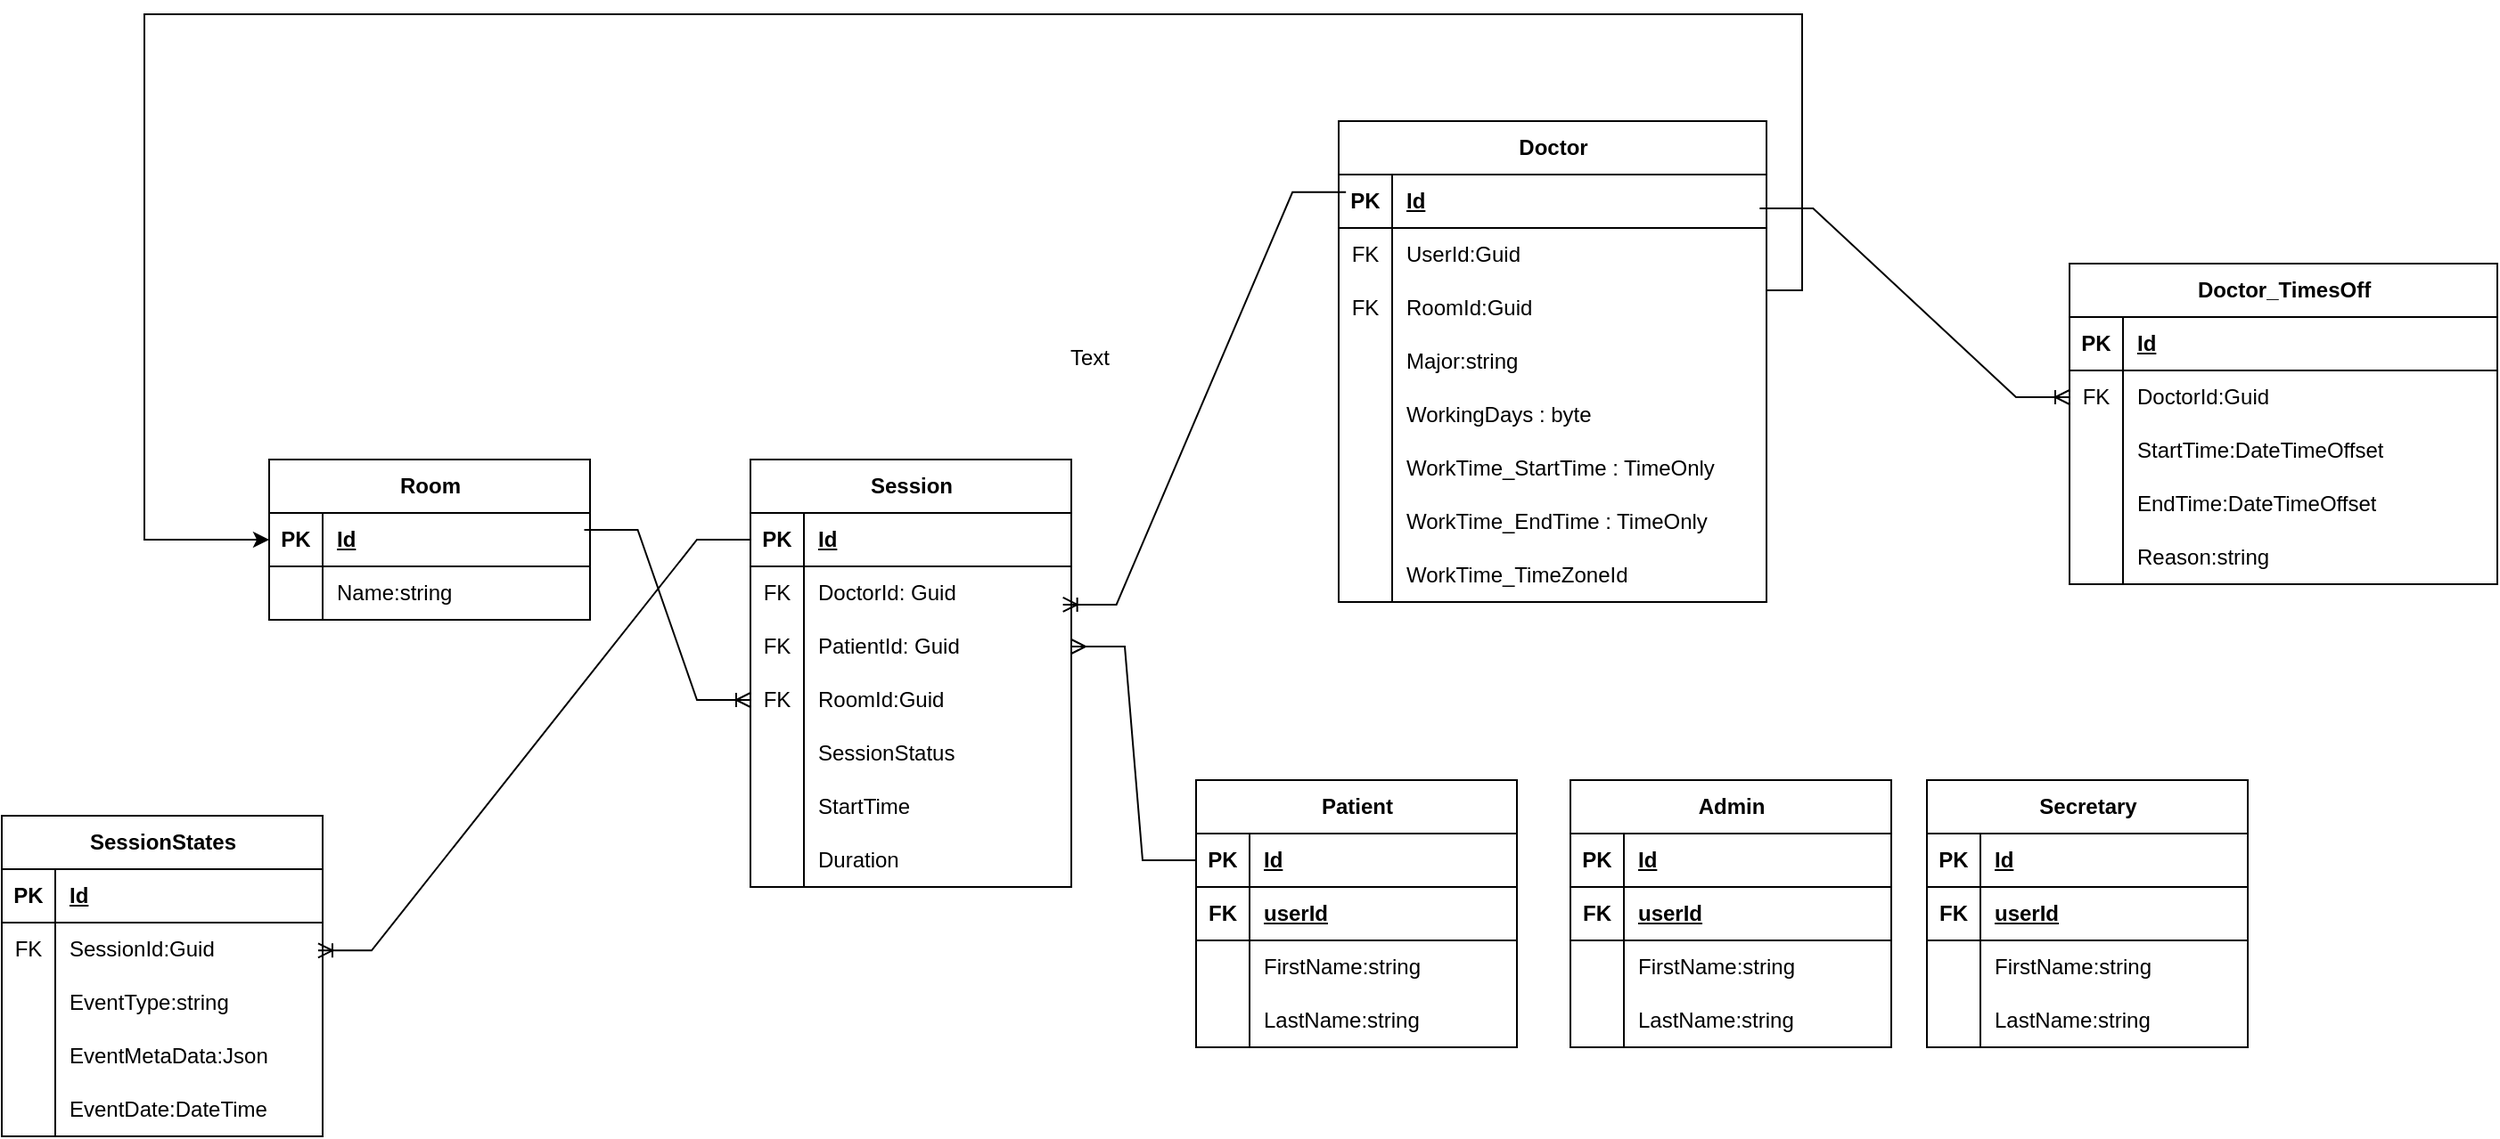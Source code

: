 <mxfile version="28.1.2" pages="2">
  <diagram name="Page-1" id="rcyCrpjcyk5ADd6fXSJw">
    <mxGraphModel dx="1960" dy="1661" grid="1" gridSize="10" guides="1" tooltips="1" connect="1" arrows="1" fold="1" page="1" pageScale="1" pageWidth="850" pageHeight="1100" math="0" shadow="0">
      <root>
        <mxCell id="0" />
        <mxCell id="1" parent="0" />
        <mxCell id="MzAJy9pqRmVcV1UiM8F_-1" value="Session" style="shape=table;startSize=30;container=1;collapsible=1;childLayout=tableLayout;fixedRows=1;rowLines=0;fontStyle=1;align=center;resizeLast=1;html=1;" parent="1" vertex="1">
          <mxGeometry x="260" y="210" width="180" height="240" as="geometry" />
        </mxCell>
        <mxCell id="MzAJy9pqRmVcV1UiM8F_-2" value="" style="shape=tableRow;horizontal=0;startSize=0;swimlaneHead=0;swimlaneBody=0;fillColor=none;collapsible=0;dropTarget=0;points=[[0,0.5],[1,0.5]];portConstraint=eastwest;top=0;left=0;right=0;bottom=1;" parent="MzAJy9pqRmVcV1UiM8F_-1" vertex="1">
          <mxGeometry y="30" width="180" height="30" as="geometry" />
        </mxCell>
        <mxCell id="MzAJy9pqRmVcV1UiM8F_-3" value="PK" style="shape=partialRectangle;connectable=0;fillColor=none;top=0;left=0;bottom=0;right=0;fontStyle=1;overflow=hidden;whiteSpace=wrap;html=1;" parent="MzAJy9pqRmVcV1UiM8F_-2" vertex="1">
          <mxGeometry width="30" height="30" as="geometry">
            <mxRectangle width="30" height="30" as="alternateBounds" />
          </mxGeometry>
        </mxCell>
        <mxCell id="MzAJy9pqRmVcV1UiM8F_-4" value="Id" style="shape=partialRectangle;connectable=0;fillColor=none;top=0;left=0;bottom=0;right=0;align=left;spacingLeft=6;fontStyle=5;overflow=hidden;whiteSpace=wrap;html=1;" parent="MzAJy9pqRmVcV1UiM8F_-2" vertex="1">
          <mxGeometry x="30" width="150" height="30" as="geometry">
            <mxRectangle width="150" height="30" as="alternateBounds" />
          </mxGeometry>
        </mxCell>
        <mxCell id="MzAJy9pqRmVcV1UiM8F_-5" value="" style="shape=tableRow;horizontal=0;startSize=0;swimlaneHead=0;swimlaneBody=0;fillColor=none;collapsible=0;dropTarget=0;points=[[0,0.5],[1,0.5]];portConstraint=eastwest;top=0;left=0;right=0;bottom=0;" parent="MzAJy9pqRmVcV1UiM8F_-1" vertex="1">
          <mxGeometry y="60" width="180" height="30" as="geometry" />
        </mxCell>
        <mxCell id="MzAJy9pqRmVcV1UiM8F_-6" value="FK" style="shape=partialRectangle;connectable=0;fillColor=none;top=0;left=0;bottom=0;right=0;editable=1;overflow=hidden;whiteSpace=wrap;html=1;" parent="MzAJy9pqRmVcV1UiM8F_-5" vertex="1">
          <mxGeometry width="30" height="30" as="geometry">
            <mxRectangle width="30" height="30" as="alternateBounds" />
          </mxGeometry>
        </mxCell>
        <mxCell id="MzAJy9pqRmVcV1UiM8F_-7" value="DoctorId: Guid" style="shape=partialRectangle;connectable=0;fillColor=none;top=0;left=0;bottom=0;right=0;align=left;spacingLeft=6;overflow=hidden;whiteSpace=wrap;html=1;" parent="MzAJy9pqRmVcV1UiM8F_-5" vertex="1">
          <mxGeometry x="30" width="150" height="30" as="geometry">
            <mxRectangle width="150" height="30" as="alternateBounds" />
          </mxGeometry>
        </mxCell>
        <mxCell id="MzAJy9pqRmVcV1UiM8F_-8" value="" style="shape=tableRow;horizontal=0;startSize=0;swimlaneHead=0;swimlaneBody=0;fillColor=none;collapsible=0;dropTarget=0;points=[[0,0.5],[1,0.5]];portConstraint=eastwest;top=0;left=0;right=0;bottom=0;" parent="MzAJy9pqRmVcV1UiM8F_-1" vertex="1">
          <mxGeometry y="90" width="180" height="30" as="geometry" />
        </mxCell>
        <mxCell id="MzAJy9pqRmVcV1UiM8F_-9" value="FK" style="shape=partialRectangle;connectable=0;fillColor=none;top=0;left=0;bottom=0;right=0;editable=1;overflow=hidden;whiteSpace=wrap;html=1;" parent="MzAJy9pqRmVcV1UiM8F_-8" vertex="1">
          <mxGeometry width="30" height="30" as="geometry">
            <mxRectangle width="30" height="30" as="alternateBounds" />
          </mxGeometry>
        </mxCell>
        <mxCell id="MzAJy9pqRmVcV1UiM8F_-10" value="PatientId: Guid" style="shape=partialRectangle;connectable=0;fillColor=none;top=0;left=0;bottom=0;right=0;align=left;spacingLeft=6;overflow=hidden;whiteSpace=wrap;html=1;" parent="MzAJy9pqRmVcV1UiM8F_-8" vertex="1">
          <mxGeometry x="30" width="150" height="30" as="geometry">
            <mxRectangle width="150" height="30" as="alternateBounds" />
          </mxGeometry>
        </mxCell>
        <mxCell id="MzAJy9pqRmVcV1UiM8F_-81" value="" style="shape=tableRow;horizontal=0;startSize=0;swimlaneHead=0;swimlaneBody=0;fillColor=none;collapsible=0;dropTarget=0;points=[[0,0.5],[1,0.5]];portConstraint=eastwest;top=0;left=0;right=0;bottom=0;" parent="MzAJy9pqRmVcV1UiM8F_-1" vertex="1">
          <mxGeometry y="120" width="180" height="30" as="geometry" />
        </mxCell>
        <mxCell id="MzAJy9pqRmVcV1UiM8F_-82" value="FK" style="shape=partialRectangle;connectable=0;fillColor=none;top=0;left=0;bottom=0;right=0;editable=1;overflow=hidden;whiteSpace=wrap;html=1;" parent="MzAJy9pqRmVcV1UiM8F_-81" vertex="1">
          <mxGeometry width="30" height="30" as="geometry">
            <mxRectangle width="30" height="30" as="alternateBounds" />
          </mxGeometry>
        </mxCell>
        <mxCell id="MzAJy9pqRmVcV1UiM8F_-83" value="RoomId:Guid" style="shape=partialRectangle;connectable=0;fillColor=none;top=0;left=0;bottom=0;right=0;align=left;spacingLeft=6;overflow=hidden;whiteSpace=wrap;html=1;" parent="MzAJy9pqRmVcV1UiM8F_-81" vertex="1">
          <mxGeometry x="30" width="150" height="30" as="geometry">
            <mxRectangle width="150" height="30" as="alternateBounds" />
          </mxGeometry>
        </mxCell>
        <mxCell id="MzAJy9pqRmVcV1UiM8F_-11" value="" style="shape=tableRow;horizontal=0;startSize=0;swimlaneHead=0;swimlaneBody=0;fillColor=none;collapsible=0;dropTarget=0;points=[[0,0.5],[1,0.5]];portConstraint=eastwest;top=0;left=0;right=0;bottom=0;" parent="MzAJy9pqRmVcV1UiM8F_-1" vertex="1">
          <mxGeometry y="150" width="180" height="30" as="geometry" />
        </mxCell>
        <mxCell id="MzAJy9pqRmVcV1UiM8F_-12" value="" style="shape=partialRectangle;connectable=0;fillColor=none;top=0;left=0;bottom=0;right=0;editable=1;overflow=hidden;whiteSpace=wrap;html=1;" parent="MzAJy9pqRmVcV1UiM8F_-11" vertex="1">
          <mxGeometry width="30" height="30" as="geometry">
            <mxRectangle width="30" height="30" as="alternateBounds" />
          </mxGeometry>
        </mxCell>
        <mxCell id="MzAJy9pqRmVcV1UiM8F_-13" value="SessionStatus" style="shape=partialRectangle;connectable=0;fillColor=none;top=0;left=0;bottom=0;right=0;align=left;spacingLeft=6;overflow=hidden;whiteSpace=wrap;html=1;" parent="MzAJy9pqRmVcV1UiM8F_-11" vertex="1">
          <mxGeometry x="30" width="150" height="30" as="geometry">
            <mxRectangle width="150" height="30" as="alternateBounds" />
          </mxGeometry>
        </mxCell>
        <mxCell id="MzAJy9pqRmVcV1UiM8F_-15" value="" style="shape=tableRow;horizontal=0;startSize=0;swimlaneHead=0;swimlaneBody=0;fillColor=none;collapsible=0;dropTarget=0;points=[[0,0.5],[1,0.5]];portConstraint=eastwest;top=0;left=0;right=0;bottom=0;" parent="MzAJy9pqRmVcV1UiM8F_-1" vertex="1">
          <mxGeometry y="180" width="180" height="30" as="geometry" />
        </mxCell>
        <mxCell id="MzAJy9pqRmVcV1UiM8F_-16" value="" style="shape=partialRectangle;connectable=0;fillColor=none;top=0;left=0;bottom=0;right=0;editable=1;overflow=hidden;whiteSpace=wrap;html=1;" parent="MzAJy9pqRmVcV1UiM8F_-15" vertex="1">
          <mxGeometry width="30" height="30" as="geometry">
            <mxRectangle width="30" height="30" as="alternateBounds" />
          </mxGeometry>
        </mxCell>
        <mxCell id="MzAJy9pqRmVcV1UiM8F_-17" value="StartTime" style="shape=partialRectangle;connectable=0;fillColor=none;top=0;left=0;bottom=0;right=0;align=left;spacingLeft=6;overflow=hidden;whiteSpace=wrap;html=1;" parent="MzAJy9pqRmVcV1UiM8F_-15" vertex="1">
          <mxGeometry x="30" width="150" height="30" as="geometry">
            <mxRectangle width="150" height="30" as="alternateBounds" />
          </mxGeometry>
        </mxCell>
        <mxCell id="MzAJy9pqRmVcV1UiM8F_-18" value="" style="shape=tableRow;horizontal=0;startSize=0;swimlaneHead=0;swimlaneBody=0;fillColor=none;collapsible=0;dropTarget=0;points=[[0,0.5],[1,0.5]];portConstraint=eastwest;top=0;left=0;right=0;bottom=0;" parent="MzAJy9pqRmVcV1UiM8F_-1" vertex="1">
          <mxGeometry y="210" width="180" height="30" as="geometry" />
        </mxCell>
        <mxCell id="MzAJy9pqRmVcV1UiM8F_-19" value="" style="shape=partialRectangle;connectable=0;fillColor=none;top=0;left=0;bottom=0;right=0;editable=1;overflow=hidden;whiteSpace=wrap;html=1;" parent="MzAJy9pqRmVcV1UiM8F_-18" vertex="1">
          <mxGeometry width="30" height="30" as="geometry">
            <mxRectangle width="30" height="30" as="alternateBounds" />
          </mxGeometry>
        </mxCell>
        <mxCell id="MzAJy9pqRmVcV1UiM8F_-20" value="Duration" style="shape=partialRectangle;connectable=0;fillColor=none;top=0;left=0;bottom=0;right=0;align=left;spacingLeft=6;overflow=hidden;whiteSpace=wrap;html=1;" parent="MzAJy9pqRmVcV1UiM8F_-18" vertex="1">
          <mxGeometry x="30" width="150" height="30" as="geometry">
            <mxRectangle width="150" height="30" as="alternateBounds" />
          </mxGeometry>
        </mxCell>
        <mxCell id="VDoDw8tbi0vIN2J4wY_K-89" value="SessionStates" style="shape=table;startSize=30;container=1;collapsible=1;childLayout=tableLayout;fixedRows=1;rowLines=0;fontStyle=1;align=center;resizeLast=1;html=1;" vertex="1" parent="1">
          <mxGeometry x="-160" y="410" width="180" height="180" as="geometry" />
        </mxCell>
        <mxCell id="VDoDw8tbi0vIN2J4wY_K-90" value="" style="shape=tableRow;horizontal=0;startSize=0;swimlaneHead=0;swimlaneBody=0;fillColor=none;collapsible=0;dropTarget=0;points=[[0,0.5],[1,0.5]];portConstraint=eastwest;top=0;left=0;right=0;bottom=1;" vertex="1" parent="VDoDw8tbi0vIN2J4wY_K-89">
          <mxGeometry y="30" width="180" height="30" as="geometry" />
        </mxCell>
        <mxCell id="VDoDw8tbi0vIN2J4wY_K-91" value="PK" style="shape=partialRectangle;connectable=0;fillColor=none;top=0;left=0;bottom=0;right=0;fontStyle=1;overflow=hidden;whiteSpace=wrap;html=1;" vertex="1" parent="VDoDw8tbi0vIN2J4wY_K-90">
          <mxGeometry width="30" height="30" as="geometry">
            <mxRectangle width="30" height="30" as="alternateBounds" />
          </mxGeometry>
        </mxCell>
        <mxCell id="VDoDw8tbi0vIN2J4wY_K-92" value="Id" style="shape=partialRectangle;connectable=0;fillColor=none;top=0;left=0;bottom=0;right=0;align=left;spacingLeft=6;fontStyle=5;overflow=hidden;whiteSpace=wrap;html=1;" vertex="1" parent="VDoDw8tbi0vIN2J4wY_K-90">
          <mxGeometry x="30" width="150" height="30" as="geometry">
            <mxRectangle width="150" height="30" as="alternateBounds" />
          </mxGeometry>
        </mxCell>
        <mxCell id="VDoDw8tbi0vIN2J4wY_K-93" value="" style="shape=tableRow;horizontal=0;startSize=0;swimlaneHead=0;swimlaneBody=0;fillColor=none;collapsible=0;dropTarget=0;points=[[0,0.5],[1,0.5]];portConstraint=eastwest;top=0;left=0;right=0;bottom=0;" vertex="1" parent="VDoDw8tbi0vIN2J4wY_K-89">
          <mxGeometry y="60" width="180" height="30" as="geometry" />
        </mxCell>
        <mxCell id="VDoDw8tbi0vIN2J4wY_K-94" value="FK" style="shape=partialRectangle;connectable=0;fillColor=none;top=0;left=0;bottom=0;right=0;editable=1;overflow=hidden;whiteSpace=wrap;html=1;" vertex="1" parent="VDoDw8tbi0vIN2J4wY_K-93">
          <mxGeometry width="30" height="30" as="geometry">
            <mxRectangle width="30" height="30" as="alternateBounds" />
          </mxGeometry>
        </mxCell>
        <mxCell id="VDoDw8tbi0vIN2J4wY_K-95" value="SessionId:Guid" style="shape=partialRectangle;connectable=0;fillColor=none;top=0;left=0;bottom=0;right=0;align=left;spacingLeft=6;overflow=hidden;whiteSpace=wrap;html=1;" vertex="1" parent="VDoDw8tbi0vIN2J4wY_K-93">
          <mxGeometry x="30" width="150" height="30" as="geometry">
            <mxRectangle width="150" height="30" as="alternateBounds" />
          </mxGeometry>
        </mxCell>
        <mxCell id="VDoDw8tbi0vIN2J4wY_K-96" value="" style="shape=tableRow;horizontal=0;startSize=0;swimlaneHead=0;swimlaneBody=0;fillColor=none;collapsible=0;dropTarget=0;points=[[0,0.5],[1,0.5]];portConstraint=eastwest;top=0;left=0;right=0;bottom=0;" vertex="1" parent="VDoDw8tbi0vIN2J4wY_K-89">
          <mxGeometry y="90" width="180" height="30" as="geometry" />
        </mxCell>
        <mxCell id="VDoDw8tbi0vIN2J4wY_K-97" value="" style="shape=partialRectangle;connectable=0;fillColor=none;top=0;left=0;bottom=0;right=0;editable=1;overflow=hidden;whiteSpace=wrap;html=1;" vertex="1" parent="VDoDw8tbi0vIN2J4wY_K-96">
          <mxGeometry width="30" height="30" as="geometry">
            <mxRectangle width="30" height="30" as="alternateBounds" />
          </mxGeometry>
        </mxCell>
        <mxCell id="VDoDw8tbi0vIN2J4wY_K-98" value="EventType:string" style="shape=partialRectangle;connectable=0;fillColor=none;top=0;left=0;bottom=0;right=0;align=left;spacingLeft=6;overflow=hidden;whiteSpace=wrap;html=1;" vertex="1" parent="VDoDw8tbi0vIN2J4wY_K-96">
          <mxGeometry x="30" width="150" height="30" as="geometry">
            <mxRectangle width="150" height="30" as="alternateBounds" />
          </mxGeometry>
        </mxCell>
        <mxCell id="VDoDw8tbi0vIN2J4wY_K-99" value="" style="shape=tableRow;horizontal=0;startSize=0;swimlaneHead=0;swimlaneBody=0;fillColor=none;collapsible=0;dropTarget=0;points=[[0,0.5],[1,0.5]];portConstraint=eastwest;top=0;left=0;right=0;bottom=0;" vertex="1" parent="VDoDw8tbi0vIN2J4wY_K-89">
          <mxGeometry y="120" width="180" height="30" as="geometry" />
        </mxCell>
        <mxCell id="VDoDw8tbi0vIN2J4wY_K-100" value="" style="shape=partialRectangle;connectable=0;fillColor=none;top=0;left=0;bottom=0;right=0;editable=1;overflow=hidden;whiteSpace=wrap;html=1;" vertex="1" parent="VDoDw8tbi0vIN2J4wY_K-99">
          <mxGeometry width="30" height="30" as="geometry">
            <mxRectangle width="30" height="30" as="alternateBounds" />
          </mxGeometry>
        </mxCell>
        <mxCell id="VDoDw8tbi0vIN2J4wY_K-101" value="EventMetaData:Json" style="shape=partialRectangle;connectable=0;fillColor=none;top=0;left=0;bottom=0;right=0;align=left;spacingLeft=6;overflow=hidden;whiteSpace=wrap;html=1;" vertex="1" parent="VDoDw8tbi0vIN2J4wY_K-99">
          <mxGeometry x="30" width="150" height="30" as="geometry">
            <mxRectangle width="150" height="30" as="alternateBounds" />
          </mxGeometry>
        </mxCell>
        <mxCell id="VDoDw8tbi0vIN2J4wY_K-113" value="" style="shape=tableRow;horizontal=0;startSize=0;swimlaneHead=0;swimlaneBody=0;fillColor=none;collapsible=0;dropTarget=0;points=[[0,0.5],[1,0.5]];portConstraint=eastwest;top=0;left=0;right=0;bottom=0;" vertex="1" parent="VDoDw8tbi0vIN2J4wY_K-89">
          <mxGeometry y="150" width="180" height="30" as="geometry" />
        </mxCell>
        <mxCell id="VDoDw8tbi0vIN2J4wY_K-114" value="" style="shape=partialRectangle;connectable=0;fillColor=none;top=0;left=0;bottom=0;right=0;editable=1;overflow=hidden;whiteSpace=wrap;html=1;" vertex="1" parent="VDoDw8tbi0vIN2J4wY_K-113">
          <mxGeometry width="30" height="30" as="geometry">
            <mxRectangle width="30" height="30" as="alternateBounds" />
          </mxGeometry>
        </mxCell>
        <mxCell id="VDoDw8tbi0vIN2J4wY_K-115" value="EventDate:DateTime" style="shape=partialRectangle;connectable=0;fillColor=none;top=0;left=0;bottom=0;right=0;align=left;spacingLeft=6;overflow=hidden;whiteSpace=wrap;html=1;" vertex="1" parent="VDoDw8tbi0vIN2J4wY_K-113">
          <mxGeometry x="30" width="150" height="30" as="geometry">
            <mxRectangle width="150" height="30" as="alternateBounds" />
          </mxGeometry>
        </mxCell>
        <mxCell id="MzAJy9pqRmVcV1UiM8F_-21" value="Doctor" style="shape=table;startSize=30;container=1;collapsible=1;childLayout=tableLayout;fixedRows=1;rowLines=0;fontStyle=1;align=center;resizeLast=1;html=1;" parent="1" vertex="1">
          <mxGeometry x="590" y="20" width="240" height="270" as="geometry" />
        </mxCell>
        <mxCell id="MzAJy9pqRmVcV1UiM8F_-22" value="" style="shape=tableRow;horizontal=0;startSize=0;swimlaneHead=0;swimlaneBody=0;fillColor=none;collapsible=0;dropTarget=0;points=[[0,0.5],[1,0.5]];portConstraint=eastwest;top=0;left=0;right=0;bottom=1;" parent="MzAJy9pqRmVcV1UiM8F_-21" vertex="1">
          <mxGeometry y="30" width="240" height="30" as="geometry" />
        </mxCell>
        <mxCell id="MzAJy9pqRmVcV1UiM8F_-23" value="PK" style="shape=partialRectangle;connectable=0;fillColor=none;top=0;left=0;bottom=0;right=0;fontStyle=1;overflow=hidden;whiteSpace=wrap;html=1;" parent="MzAJy9pqRmVcV1UiM8F_-22" vertex="1">
          <mxGeometry width="30" height="30" as="geometry">
            <mxRectangle width="30" height="30" as="alternateBounds" />
          </mxGeometry>
        </mxCell>
        <mxCell id="MzAJy9pqRmVcV1UiM8F_-24" value="Id" style="shape=partialRectangle;connectable=0;fillColor=none;top=0;left=0;bottom=0;right=0;align=left;spacingLeft=6;fontStyle=5;overflow=hidden;whiteSpace=wrap;html=1;" parent="MzAJy9pqRmVcV1UiM8F_-22" vertex="1">
          <mxGeometry x="30" width="210" height="30" as="geometry">
            <mxRectangle width="210" height="30" as="alternateBounds" />
          </mxGeometry>
        </mxCell>
        <mxCell id="MzAJy9pqRmVcV1UiM8F_-25" value="" style="shape=tableRow;horizontal=0;startSize=0;swimlaneHead=0;swimlaneBody=0;fillColor=none;collapsible=0;dropTarget=0;points=[[0,0.5],[1,0.5]];portConstraint=eastwest;top=0;left=0;right=0;bottom=0;" parent="MzAJy9pqRmVcV1UiM8F_-21" vertex="1">
          <mxGeometry y="60" width="240" height="30" as="geometry" />
        </mxCell>
        <mxCell id="MzAJy9pqRmVcV1UiM8F_-26" value="FK" style="shape=partialRectangle;connectable=0;fillColor=none;top=0;left=0;bottom=0;right=0;editable=1;overflow=hidden;whiteSpace=wrap;html=1;" parent="MzAJy9pqRmVcV1UiM8F_-25" vertex="1">
          <mxGeometry width="30" height="30" as="geometry">
            <mxRectangle width="30" height="30" as="alternateBounds" />
          </mxGeometry>
        </mxCell>
        <mxCell id="MzAJy9pqRmVcV1UiM8F_-27" value="UserId:Guid" style="shape=partialRectangle;connectable=0;fillColor=none;top=0;left=0;bottom=0;right=0;align=left;spacingLeft=6;overflow=hidden;whiteSpace=wrap;html=1;" parent="MzAJy9pqRmVcV1UiM8F_-25" vertex="1">
          <mxGeometry x="30" width="210" height="30" as="geometry">
            <mxRectangle width="210" height="30" as="alternateBounds" />
          </mxGeometry>
        </mxCell>
        <mxCell id="jJrYhpXIAhNy5jfGHG5L-21" value="" style="shape=tableRow;horizontal=0;startSize=0;swimlaneHead=0;swimlaneBody=0;fillColor=none;collapsible=0;dropTarget=0;points=[[0,0.5],[1,0.5]];portConstraint=eastwest;top=0;left=0;right=0;bottom=0;" parent="MzAJy9pqRmVcV1UiM8F_-21" vertex="1">
          <mxGeometry y="90" width="240" height="30" as="geometry" />
        </mxCell>
        <mxCell id="jJrYhpXIAhNy5jfGHG5L-22" value="FK" style="shape=partialRectangle;connectable=0;fillColor=none;top=0;left=0;bottom=0;right=0;editable=1;overflow=hidden;whiteSpace=wrap;html=1;" parent="jJrYhpXIAhNy5jfGHG5L-21" vertex="1">
          <mxGeometry width="30" height="30" as="geometry">
            <mxRectangle width="30" height="30" as="alternateBounds" />
          </mxGeometry>
        </mxCell>
        <mxCell id="jJrYhpXIAhNy5jfGHG5L-23" value="RoomId:Guid" style="shape=partialRectangle;connectable=0;fillColor=none;top=0;left=0;bottom=0;right=0;align=left;spacingLeft=6;overflow=hidden;whiteSpace=wrap;html=1;" parent="jJrYhpXIAhNy5jfGHG5L-21" vertex="1">
          <mxGeometry x="30" width="210" height="30" as="geometry">
            <mxRectangle width="210" height="30" as="alternateBounds" />
          </mxGeometry>
        </mxCell>
        <mxCell id="q-_ZDTIuMT3xe9lkzo7n-5" value="" style="shape=tableRow;horizontal=0;startSize=0;swimlaneHead=0;swimlaneBody=0;fillColor=none;collapsible=0;dropTarget=0;points=[[0,0.5],[1,0.5]];portConstraint=eastwest;top=0;left=0;right=0;bottom=0;" parent="MzAJy9pqRmVcV1UiM8F_-21" vertex="1">
          <mxGeometry y="120" width="240" height="30" as="geometry" />
        </mxCell>
        <mxCell id="q-_ZDTIuMT3xe9lkzo7n-6" value="" style="shape=partialRectangle;connectable=0;fillColor=none;top=0;left=0;bottom=0;right=0;editable=1;overflow=hidden;whiteSpace=wrap;html=1;" parent="q-_ZDTIuMT3xe9lkzo7n-5" vertex="1">
          <mxGeometry width="30" height="30" as="geometry">
            <mxRectangle width="30" height="30" as="alternateBounds" />
          </mxGeometry>
        </mxCell>
        <mxCell id="q-_ZDTIuMT3xe9lkzo7n-7" value="Major:string" style="shape=partialRectangle;connectable=0;fillColor=none;top=0;left=0;bottom=0;right=0;align=left;spacingLeft=6;overflow=hidden;whiteSpace=wrap;html=1;" parent="q-_ZDTIuMT3xe9lkzo7n-5" vertex="1">
          <mxGeometry x="30" width="210" height="30" as="geometry">
            <mxRectangle width="210" height="30" as="alternateBounds" />
          </mxGeometry>
        </mxCell>
        <mxCell id="MzAJy9pqRmVcV1UiM8F_-28" value="" style="shape=tableRow;horizontal=0;startSize=0;swimlaneHead=0;swimlaneBody=0;fillColor=none;collapsible=0;dropTarget=0;points=[[0,0.5],[1,0.5]];portConstraint=eastwest;top=0;left=0;right=0;bottom=0;" parent="MzAJy9pqRmVcV1UiM8F_-21" vertex="1">
          <mxGeometry y="150" width="240" height="30" as="geometry" />
        </mxCell>
        <mxCell id="MzAJy9pqRmVcV1UiM8F_-29" value="" style="shape=partialRectangle;connectable=0;fillColor=none;top=0;left=0;bottom=0;right=0;editable=1;overflow=hidden;whiteSpace=wrap;html=1;" parent="MzAJy9pqRmVcV1UiM8F_-28" vertex="1">
          <mxGeometry width="30" height="30" as="geometry">
            <mxRectangle width="30" height="30" as="alternateBounds" />
          </mxGeometry>
        </mxCell>
        <mxCell id="MzAJy9pqRmVcV1UiM8F_-30" value="WorkingDays : byte" style="shape=partialRectangle;connectable=0;fillColor=none;top=0;left=0;bottom=0;right=0;align=left;spacingLeft=6;overflow=hidden;whiteSpace=wrap;html=1;" parent="MzAJy9pqRmVcV1UiM8F_-28" vertex="1">
          <mxGeometry x="30" width="210" height="30" as="geometry">
            <mxRectangle width="210" height="30" as="alternateBounds" />
          </mxGeometry>
        </mxCell>
        <mxCell id="MzAJy9pqRmVcV1UiM8F_-31" value="" style="shape=tableRow;horizontal=0;startSize=0;swimlaneHead=0;swimlaneBody=0;fillColor=none;collapsible=0;dropTarget=0;points=[[0,0.5],[1,0.5]];portConstraint=eastwest;top=0;left=0;right=0;bottom=0;" parent="MzAJy9pqRmVcV1UiM8F_-21" vertex="1">
          <mxGeometry y="180" width="240" height="30" as="geometry" />
        </mxCell>
        <mxCell id="MzAJy9pqRmVcV1UiM8F_-32" value="" style="shape=partialRectangle;connectable=0;fillColor=none;top=0;left=0;bottom=0;right=0;editable=1;overflow=hidden;whiteSpace=wrap;html=1;" parent="MzAJy9pqRmVcV1UiM8F_-31" vertex="1">
          <mxGeometry width="30" height="30" as="geometry">
            <mxRectangle width="30" height="30" as="alternateBounds" />
          </mxGeometry>
        </mxCell>
        <mxCell id="MzAJy9pqRmVcV1UiM8F_-33" value="WorkTime_StartTime : TimeOnly" style="shape=partialRectangle;connectable=0;fillColor=none;top=0;left=0;bottom=0;right=0;align=left;spacingLeft=6;overflow=hidden;whiteSpace=wrap;html=1;" parent="MzAJy9pqRmVcV1UiM8F_-31" vertex="1">
          <mxGeometry x="30" width="210" height="30" as="geometry">
            <mxRectangle width="210" height="30" as="alternateBounds" />
          </mxGeometry>
        </mxCell>
        <mxCell id="MzAJy9pqRmVcV1UiM8F_-43" value="" style="shape=tableRow;horizontal=0;startSize=0;swimlaneHead=0;swimlaneBody=0;fillColor=none;collapsible=0;dropTarget=0;points=[[0,0.5],[1,0.5]];portConstraint=eastwest;top=0;left=0;right=0;bottom=0;" parent="MzAJy9pqRmVcV1UiM8F_-21" vertex="1">
          <mxGeometry y="210" width="240" height="30" as="geometry" />
        </mxCell>
        <mxCell id="MzAJy9pqRmVcV1UiM8F_-44" value="" style="shape=partialRectangle;connectable=0;fillColor=none;top=0;left=0;bottom=0;right=0;editable=1;overflow=hidden;whiteSpace=wrap;html=1;" parent="MzAJy9pqRmVcV1UiM8F_-43" vertex="1">
          <mxGeometry width="30" height="30" as="geometry">
            <mxRectangle width="30" height="30" as="alternateBounds" />
          </mxGeometry>
        </mxCell>
        <mxCell id="MzAJy9pqRmVcV1UiM8F_-45" value="WorkTime_EndTime : TimeOnly" style="shape=partialRectangle;connectable=0;fillColor=none;top=0;left=0;bottom=0;right=0;align=left;spacingLeft=6;overflow=hidden;whiteSpace=wrap;html=1;" parent="MzAJy9pqRmVcV1UiM8F_-43" vertex="1">
          <mxGeometry x="30" width="210" height="30" as="geometry">
            <mxRectangle width="210" height="30" as="alternateBounds" />
          </mxGeometry>
        </mxCell>
        <mxCell id="VDoDw8tbi0vIN2J4wY_K-78" value="" style="shape=tableRow;horizontal=0;startSize=0;swimlaneHead=0;swimlaneBody=0;fillColor=none;collapsible=0;dropTarget=0;points=[[0,0.5],[1,0.5]];portConstraint=eastwest;top=0;left=0;right=0;bottom=0;" vertex="1" parent="MzAJy9pqRmVcV1UiM8F_-21">
          <mxGeometry y="240" width="240" height="30" as="geometry" />
        </mxCell>
        <mxCell id="VDoDw8tbi0vIN2J4wY_K-79" value="" style="shape=partialRectangle;connectable=0;fillColor=none;top=0;left=0;bottom=0;right=0;editable=1;overflow=hidden;whiteSpace=wrap;html=1;" vertex="1" parent="VDoDw8tbi0vIN2J4wY_K-78">
          <mxGeometry width="30" height="30" as="geometry">
            <mxRectangle width="30" height="30" as="alternateBounds" />
          </mxGeometry>
        </mxCell>
        <mxCell id="VDoDw8tbi0vIN2J4wY_K-80" value="WorkTime_TimeZoneId" style="shape=partialRectangle;connectable=0;fillColor=none;top=0;left=0;bottom=0;right=0;align=left;spacingLeft=6;overflow=hidden;whiteSpace=wrap;html=1;" vertex="1" parent="VDoDw8tbi0vIN2J4wY_K-78">
          <mxGeometry x="30" width="210" height="30" as="geometry">
            <mxRectangle width="210" height="30" as="alternateBounds" />
          </mxGeometry>
        </mxCell>
        <mxCell id="MzAJy9pqRmVcV1UiM8F_-47" value="Room" style="shape=table;startSize=30;container=1;collapsible=1;childLayout=tableLayout;fixedRows=1;rowLines=0;fontStyle=1;align=center;resizeLast=1;html=1;" parent="1" vertex="1">
          <mxGeometry x="-10" y="210" width="180" height="90" as="geometry" />
        </mxCell>
        <mxCell id="MzAJy9pqRmVcV1UiM8F_-48" value="" style="shape=tableRow;horizontal=0;startSize=0;swimlaneHead=0;swimlaneBody=0;fillColor=none;collapsible=0;dropTarget=0;points=[[0,0.5],[1,0.5]];portConstraint=eastwest;top=0;left=0;right=0;bottom=1;" parent="MzAJy9pqRmVcV1UiM8F_-47" vertex="1">
          <mxGeometry y="30" width="180" height="30" as="geometry" />
        </mxCell>
        <mxCell id="MzAJy9pqRmVcV1UiM8F_-49" value="PK" style="shape=partialRectangle;connectable=0;fillColor=none;top=0;left=0;bottom=0;right=0;fontStyle=1;overflow=hidden;whiteSpace=wrap;html=1;" parent="MzAJy9pqRmVcV1UiM8F_-48" vertex="1">
          <mxGeometry width="30" height="30" as="geometry">
            <mxRectangle width="30" height="30" as="alternateBounds" />
          </mxGeometry>
        </mxCell>
        <mxCell id="MzAJy9pqRmVcV1UiM8F_-50" value="Id" style="shape=partialRectangle;connectable=0;fillColor=none;top=0;left=0;bottom=0;right=0;align=left;spacingLeft=6;fontStyle=5;overflow=hidden;whiteSpace=wrap;html=1;" parent="MzAJy9pqRmVcV1UiM8F_-48" vertex="1">
          <mxGeometry x="30" width="150" height="30" as="geometry">
            <mxRectangle width="150" height="30" as="alternateBounds" />
          </mxGeometry>
        </mxCell>
        <mxCell id="MzAJy9pqRmVcV1UiM8F_-51" value="" style="shape=tableRow;horizontal=0;startSize=0;swimlaneHead=0;swimlaneBody=0;fillColor=none;collapsible=0;dropTarget=0;points=[[0,0.5],[1,0.5]];portConstraint=eastwest;top=0;left=0;right=0;bottom=0;" parent="MzAJy9pqRmVcV1UiM8F_-47" vertex="1">
          <mxGeometry y="60" width="180" height="30" as="geometry" />
        </mxCell>
        <mxCell id="MzAJy9pqRmVcV1UiM8F_-52" value="" style="shape=partialRectangle;connectable=0;fillColor=none;top=0;left=0;bottom=0;right=0;editable=1;overflow=hidden;whiteSpace=wrap;html=1;" parent="MzAJy9pqRmVcV1UiM8F_-51" vertex="1">
          <mxGeometry width="30" height="30" as="geometry">
            <mxRectangle width="30" height="30" as="alternateBounds" />
          </mxGeometry>
        </mxCell>
        <mxCell id="MzAJy9pqRmVcV1UiM8F_-53" value="Name:string" style="shape=partialRectangle;connectable=0;fillColor=none;top=0;left=0;bottom=0;right=0;align=left;spacingLeft=6;overflow=hidden;whiteSpace=wrap;html=1;" parent="MzAJy9pqRmVcV1UiM8F_-51" vertex="1">
          <mxGeometry x="30" width="150" height="30" as="geometry">
            <mxRectangle width="150" height="30" as="alternateBounds" />
          </mxGeometry>
        </mxCell>
        <mxCell id="MzAJy9pqRmVcV1UiM8F_-80" value="" style="edgeStyle=entityRelationEdgeStyle;fontSize=12;html=1;endArrow=ERoneToMany;rounded=0;exitX=0.017;exitY=0.329;exitDx=0;exitDy=0;exitPerimeter=0;entryX=0.974;entryY=0.716;entryDx=0;entryDy=0;entryPerimeter=0;" parent="1" source="MzAJy9pqRmVcV1UiM8F_-22" target="MzAJy9pqRmVcV1UiM8F_-5" edge="1">
          <mxGeometry width="100" height="100" relative="1" as="geometry">
            <mxPoint x="490" y="330" as="sourcePoint" />
            <mxPoint x="480" y="360" as="targetPoint" />
            <Array as="points">
              <mxPoint x="480" y="270" />
            </Array>
          </mxGeometry>
        </mxCell>
        <mxCell id="MzAJy9pqRmVcV1UiM8F_-84" value="" style="edgeStyle=entityRelationEdgeStyle;fontSize=12;html=1;endArrow=ERoneToMany;rounded=0;exitX=0.982;exitY=0.317;exitDx=0;exitDy=0;exitPerimeter=0;" parent="1" source="MzAJy9pqRmVcV1UiM8F_-48" target="MzAJy9pqRmVcV1UiM8F_-81" edge="1">
          <mxGeometry width="100" height="100" relative="1" as="geometry">
            <mxPoint x="260.0" y="203.15" as="sourcePoint" />
            <mxPoint x="164.6" y="110.0" as="targetPoint" />
            <Array as="points">
              <mxPoint x="262.66" y="23.58" />
              <mxPoint x="260" y="345" />
            </Array>
          </mxGeometry>
        </mxCell>
        <mxCell id="MzAJy9pqRmVcV1UiM8F_-85" value="Patient" style="shape=table;startSize=30;container=1;collapsible=1;childLayout=tableLayout;fixedRows=1;rowLines=0;fontStyle=1;align=center;resizeLast=1;html=1;" parent="1" vertex="1">
          <mxGeometry x="510" y="390" width="180" height="150" as="geometry" />
        </mxCell>
        <mxCell id="MzAJy9pqRmVcV1UiM8F_-86" value="" style="shape=tableRow;horizontal=0;startSize=0;swimlaneHead=0;swimlaneBody=0;fillColor=none;collapsible=0;dropTarget=0;points=[[0,0.5],[1,0.5]];portConstraint=eastwest;top=0;left=0;right=0;bottom=1;" parent="MzAJy9pqRmVcV1UiM8F_-85" vertex="1">
          <mxGeometry y="30" width="180" height="30" as="geometry" />
        </mxCell>
        <mxCell id="MzAJy9pqRmVcV1UiM8F_-87" value="PK" style="shape=partialRectangle;connectable=0;fillColor=none;top=0;left=0;bottom=0;right=0;fontStyle=1;overflow=hidden;whiteSpace=wrap;html=1;" parent="MzAJy9pqRmVcV1UiM8F_-86" vertex="1">
          <mxGeometry width="30" height="30" as="geometry">
            <mxRectangle width="30" height="30" as="alternateBounds" />
          </mxGeometry>
        </mxCell>
        <mxCell id="MzAJy9pqRmVcV1UiM8F_-88" value="Id" style="shape=partialRectangle;connectable=0;fillColor=none;top=0;left=0;bottom=0;right=0;align=left;spacingLeft=6;fontStyle=5;overflow=hidden;whiteSpace=wrap;html=1;" parent="MzAJy9pqRmVcV1UiM8F_-86" vertex="1">
          <mxGeometry x="30" width="150" height="30" as="geometry">
            <mxRectangle width="150" height="30" as="alternateBounds" />
          </mxGeometry>
        </mxCell>
        <mxCell id="q-_ZDTIuMT3xe9lkzo7n-8" value="" style="shape=tableRow;horizontal=0;startSize=0;swimlaneHead=0;swimlaneBody=0;fillColor=none;collapsible=0;dropTarget=0;points=[[0,0.5],[1,0.5]];portConstraint=eastwest;top=0;left=0;right=0;bottom=1;" parent="MzAJy9pqRmVcV1UiM8F_-85" vertex="1">
          <mxGeometry y="60" width="180" height="30" as="geometry" />
        </mxCell>
        <mxCell id="q-_ZDTIuMT3xe9lkzo7n-9" value="FK" style="shape=partialRectangle;connectable=0;fillColor=none;top=0;left=0;bottom=0;right=0;fontStyle=1;overflow=hidden;whiteSpace=wrap;html=1;" parent="q-_ZDTIuMT3xe9lkzo7n-8" vertex="1">
          <mxGeometry width="30" height="30" as="geometry">
            <mxRectangle width="30" height="30" as="alternateBounds" />
          </mxGeometry>
        </mxCell>
        <mxCell id="q-_ZDTIuMT3xe9lkzo7n-10" value="userId" style="shape=partialRectangle;connectable=0;fillColor=none;top=0;left=0;bottom=0;right=0;align=left;spacingLeft=6;fontStyle=5;overflow=hidden;whiteSpace=wrap;html=1;" parent="q-_ZDTIuMT3xe9lkzo7n-8" vertex="1">
          <mxGeometry x="30" width="150" height="30" as="geometry">
            <mxRectangle width="150" height="30" as="alternateBounds" />
          </mxGeometry>
        </mxCell>
        <mxCell id="MzAJy9pqRmVcV1UiM8F_-89" value="" style="shape=tableRow;horizontal=0;startSize=0;swimlaneHead=0;swimlaneBody=0;fillColor=none;collapsible=0;dropTarget=0;points=[[0,0.5],[1,0.5]];portConstraint=eastwest;top=0;left=0;right=0;bottom=0;" parent="MzAJy9pqRmVcV1UiM8F_-85" vertex="1">
          <mxGeometry y="90" width="180" height="30" as="geometry" />
        </mxCell>
        <mxCell id="MzAJy9pqRmVcV1UiM8F_-90" value="" style="shape=partialRectangle;connectable=0;fillColor=none;top=0;left=0;bottom=0;right=0;editable=1;overflow=hidden;whiteSpace=wrap;html=1;" parent="MzAJy9pqRmVcV1UiM8F_-89" vertex="1">
          <mxGeometry width="30" height="30" as="geometry">
            <mxRectangle width="30" height="30" as="alternateBounds" />
          </mxGeometry>
        </mxCell>
        <mxCell id="MzAJy9pqRmVcV1UiM8F_-91" value="FirstName:string" style="shape=partialRectangle;connectable=0;fillColor=none;top=0;left=0;bottom=0;right=0;align=left;spacingLeft=6;overflow=hidden;whiteSpace=wrap;html=1;" parent="MzAJy9pqRmVcV1UiM8F_-89" vertex="1">
          <mxGeometry x="30" width="150" height="30" as="geometry">
            <mxRectangle width="150" height="30" as="alternateBounds" />
          </mxGeometry>
        </mxCell>
        <mxCell id="VDoDw8tbi0vIN2J4wY_K-34" value="" style="shape=tableRow;horizontal=0;startSize=0;swimlaneHead=0;swimlaneBody=0;fillColor=none;collapsible=0;dropTarget=0;points=[[0,0.5],[1,0.5]];portConstraint=eastwest;top=0;left=0;right=0;bottom=0;" vertex="1" parent="MzAJy9pqRmVcV1UiM8F_-85">
          <mxGeometry y="120" width="180" height="30" as="geometry" />
        </mxCell>
        <mxCell id="VDoDw8tbi0vIN2J4wY_K-35" value="" style="shape=partialRectangle;connectable=0;fillColor=none;top=0;left=0;bottom=0;right=0;editable=1;overflow=hidden;whiteSpace=wrap;html=1;" vertex="1" parent="VDoDw8tbi0vIN2J4wY_K-34">
          <mxGeometry width="30" height="30" as="geometry">
            <mxRectangle width="30" height="30" as="alternateBounds" />
          </mxGeometry>
        </mxCell>
        <mxCell id="VDoDw8tbi0vIN2J4wY_K-36" value="LastName:string" style="shape=partialRectangle;connectable=0;fillColor=none;top=0;left=0;bottom=0;right=0;align=left;spacingLeft=6;overflow=hidden;whiteSpace=wrap;html=1;" vertex="1" parent="VDoDw8tbi0vIN2J4wY_K-34">
          <mxGeometry x="30" width="150" height="30" as="geometry">
            <mxRectangle width="150" height="30" as="alternateBounds" />
          </mxGeometry>
        </mxCell>
        <mxCell id="VDoDw8tbi0vIN2J4wY_K-37" value="Secretary" style="shape=table;startSize=30;container=1;collapsible=1;childLayout=tableLayout;fixedRows=1;rowLines=0;fontStyle=1;align=center;resizeLast=1;html=1;" vertex="1" parent="1">
          <mxGeometry x="920" y="390" width="180" height="150" as="geometry" />
        </mxCell>
        <mxCell id="VDoDw8tbi0vIN2J4wY_K-38" value="" style="shape=tableRow;horizontal=0;startSize=0;swimlaneHead=0;swimlaneBody=0;fillColor=none;collapsible=0;dropTarget=0;points=[[0,0.5],[1,0.5]];portConstraint=eastwest;top=0;left=0;right=0;bottom=1;" vertex="1" parent="VDoDw8tbi0vIN2J4wY_K-37">
          <mxGeometry y="30" width="180" height="30" as="geometry" />
        </mxCell>
        <mxCell id="VDoDw8tbi0vIN2J4wY_K-39" value="PK" style="shape=partialRectangle;connectable=0;fillColor=none;top=0;left=0;bottom=0;right=0;fontStyle=1;overflow=hidden;whiteSpace=wrap;html=1;" vertex="1" parent="VDoDw8tbi0vIN2J4wY_K-38">
          <mxGeometry width="30" height="30" as="geometry">
            <mxRectangle width="30" height="30" as="alternateBounds" />
          </mxGeometry>
        </mxCell>
        <mxCell id="VDoDw8tbi0vIN2J4wY_K-40" value="Id" style="shape=partialRectangle;connectable=0;fillColor=none;top=0;left=0;bottom=0;right=0;align=left;spacingLeft=6;fontStyle=5;overflow=hidden;whiteSpace=wrap;html=1;" vertex="1" parent="VDoDw8tbi0vIN2J4wY_K-38">
          <mxGeometry x="30" width="150" height="30" as="geometry">
            <mxRectangle width="150" height="30" as="alternateBounds" />
          </mxGeometry>
        </mxCell>
        <mxCell id="VDoDw8tbi0vIN2J4wY_K-41" value="" style="shape=tableRow;horizontal=0;startSize=0;swimlaneHead=0;swimlaneBody=0;fillColor=none;collapsible=0;dropTarget=0;points=[[0,0.5],[1,0.5]];portConstraint=eastwest;top=0;left=0;right=0;bottom=1;" vertex="1" parent="VDoDw8tbi0vIN2J4wY_K-37">
          <mxGeometry y="60" width="180" height="30" as="geometry" />
        </mxCell>
        <mxCell id="VDoDw8tbi0vIN2J4wY_K-42" value="FK" style="shape=partialRectangle;connectable=0;fillColor=none;top=0;left=0;bottom=0;right=0;fontStyle=1;overflow=hidden;whiteSpace=wrap;html=1;" vertex="1" parent="VDoDw8tbi0vIN2J4wY_K-41">
          <mxGeometry width="30" height="30" as="geometry">
            <mxRectangle width="30" height="30" as="alternateBounds" />
          </mxGeometry>
        </mxCell>
        <mxCell id="VDoDw8tbi0vIN2J4wY_K-43" value="userId" style="shape=partialRectangle;connectable=0;fillColor=none;top=0;left=0;bottom=0;right=0;align=left;spacingLeft=6;fontStyle=5;overflow=hidden;whiteSpace=wrap;html=1;" vertex="1" parent="VDoDw8tbi0vIN2J4wY_K-41">
          <mxGeometry x="30" width="150" height="30" as="geometry">
            <mxRectangle width="150" height="30" as="alternateBounds" />
          </mxGeometry>
        </mxCell>
        <mxCell id="VDoDw8tbi0vIN2J4wY_K-44" value="" style="shape=tableRow;horizontal=0;startSize=0;swimlaneHead=0;swimlaneBody=0;fillColor=none;collapsible=0;dropTarget=0;points=[[0,0.5],[1,0.5]];portConstraint=eastwest;top=0;left=0;right=0;bottom=0;" vertex="1" parent="VDoDw8tbi0vIN2J4wY_K-37">
          <mxGeometry y="90" width="180" height="30" as="geometry" />
        </mxCell>
        <mxCell id="VDoDw8tbi0vIN2J4wY_K-45" value="" style="shape=partialRectangle;connectable=0;fillColor=none;top=0;left=0;bottom=0;right=0;editable=1;overflow=hidden;whiteSpace=wrap;html=1;" vertex="1" parent="VDoDw8tbi0vIN2J4wY_K-44">
          <mxGeometry width="30" height="30" as="geometry">
            <mxRectangle width="30" height="30" as="alternateBounds" />
          </mxGeometry>
        </mxCell>
        <mxCell id="VDoDw8tbi0vIN2J4wY_K-46" value="FirstName:string" style="shape=partialRectangle;connectable=0;fillColor=none;top=0;left=0;bottom=0;right=0;align=left;spacingLeft=6;overflow=hidden;whiteSpace=wrap;html=1;" vertex="1" parent="VDoDw8tbi0vIN2J4wY_K-44">
          <mxGeometry x="30" width="150" height="30" as="geometry">
            <mxRectangle width="150" height="30" as="alternateBounds" />
          </mxGeometry>
        </mxCell>
        <mxCell id="VDoDw8tbi0vIN2J4wY_K-47" value="" style="shape=tableRow;horizontal=0;startSize=0;swimlaneHead=0;swimlaneBody=0;fillColor=none;collapsible=0;dropTarget=0;points=[[0,0.5],[1,0.5]];portConstraint=eastwest;top=0;left=0;right=0;bottom=0;" vertex="1" parent="VDoDw8tbi0vIN2J4wY_K-37">
          <mxGeometry y="120" width="180" height="30" as="geometry" />
        </mxCell>
        <mxCell id="VDoDw8tbi0vIN2J4wY_K-48" value="" style="shape=partialRectangle;connectable=0;fillColor=none;top=0;left=0;bottom=0;right=0;editable=1;overflow=hidden;whiteSpace=wrap;html=1;" vertex="1" parent="VDoDw8tbi0vIN2J4wY_K-47">
          <mxGeometry width="30" height="30" as="geometry">
            <mxRectangle width="30" height="30" as="alternateBounds" />
          </mxGeometry>
        </mxCell>
        <mxCell id="VDoDw8tbi0vIN2J4wY_K-49" value="LastName:string" style="shape=partialRectangle;connectable=0;fillColor=none;top=0;left=0;bottom=0;right=0;align=left;spacingLeft=6;overflow=hidden;whiteSpace=wrap;html=1;" vertex="1" parent="VDoDw8tbi0vIN2J4wY_K-47">
          <mxGeometry x="30" width="150" height="30" as="geometry">
            <mxRectangle width="150" height="30" as="alternateBounds" />
          </mxGeometry>
        </mxCell>
        <mxCell id="VDoDw8tbi0vIN2J4wY_K-50" value="Admin" style="shape=table;startSize=30;container=1;collapsible=1;childLayout=tableLayout;fixedRows=1;rowLines=0;fontStyle=1;align=center;resizeLast=1;html=1;" vertex="1" parent="1">
          <mxGeometry x="720" y="390" width="180" height="150" as="geometry" />
        </mxCell>
        <mxCell id="VDoDw8tbi0vIN2J4wY_K-51" value="" style="shape=tableRow;horizontal=0;startSize=0;swimlaneHead=0;swimlaneBody=0;fillColor=none;collapsible=0;dropTarget=0;points=[[0,0.5],[1,0.5]];portConstraint=eastwest;top=0;left=0;right=0;bottom=1;" vertex="1" parent="VDoDw8tbi0vIN2J4wY_K-50">
          <mxGeometry y="30" width="180" height="30" as="geometry" />
        </mxCell>
        <mxCell id="VDoDw8tbi0vIN2J4wY_K-52" value="PK" style="shape=partialRectangle;connectable=0;fillColor=none;top=0;left=0;bottom=0;right=0;fontStyle=1;overflow=hidden;whiteSpace=wrap;html=1;" vertex="1" parent="VDoDw8tbi0vIN2J4wY_K-51">
          <mxGeometry width="30" height="30" as="geometry">
            <mxRectangle width="30" height="30" as="alternateBounds" />
          </mxGeometry>
        </mxCell>
        <mxCell id="VDoDw8tbi0vIN2J4wY_K-53" value="Id" style="shape=partialRectangle;connectable=0;fillColor=none;top=0;left=0;bottom=0;right=0;align=left;spacingLeft=6;fontStyle=5;overflow=hidden;whiteSpace=wrap;html=1;" vertex="1" parent="VDoDw8tbi0vIN2J4wY_K-51">
          <mxGeometry x="30" width="150" height="30" as="geometry">
            <mxRectangle width="150" height="30" as="alternateBounds" />
          </mxGeometry>
        </mxCell>
        <mxCell id="VDoDw8tbi0vIN2J4wY_K-54" value="" style="shape=tableRow;horizontal=0;startSize=0;swimlaneHead=0;swimlaneBody=0;fillColor=none;collapsible=0;dropTarget=0;points=[[0,0.5],[1,0.5]];portConstraint=eastwest;top=0;left=0;right=0;bottom=1;" vertex="1" parent="VDoDw8tbi0vIN2J4wY_K-50">
          <mxGeometry y="60" width="180" height="30" as="geometry" />
        </mxCell>
        <mxCell id="VDoDw8tbi0vIN2J4wY_K-55" value="FK" style="shape=partialRectangle;connectable=0;fillColor=none;top=0;left=0;bottom=0;right=0;fontStyle=1;overflow=hidden;whiteSpace=wrap;html=1;" vertex="1" parent="VDoDw8tbi0vIN2J4wY_K-54">
          <mxGeometry width="30" height="30" as="geometry">
            <mxRectangle width="30" height="30" as="alternateBounds" />
          </mxGeometry>
        </mxCell>
        <mxCell id="VDoDw8tbi0vIN2J4wY_K-56" value="userId" style="shape=partialRectangle;connectable=0;fillColor=none;top=0;left=0;bottom=0;right=0;align=left;spacingLeft=6;fontStyle=5;overflow=hidden;whiteSpace=wrap;html=1;" vertex="1" parent="VDoDw8tbi0vIN2J4wY_K-54">
          <mxGeometry x="30" width="150" height="30" as="geometry">
            <mxRectangle width="150" height="30" as="alternateBounds" />
          </mxGeometry>
        </mxCell>
        <mxCell id="VDoDw8tbi0vIN2J4wY_K-57" value="" style="shape=tableRow;horizontal=0;startSize=0;swimlaneHead=0;swimlaneBody=0;fillColor=none;collapsible=0;dropTarget=0;points=[[0,0.5],[1,0.5]];portConstraint=eastwest;top=0;left=0;right=0;bottom=0;" vertex="1" parent="VDoDw8tbi0vIN2J4wY_K-50">
          <mxGeometry y="90" width="180" height="30" as="geometry" />
        </mxCell>
        <mxCell id="VDoDw8tbi0vIN2J4wY_K-58" value="" style="shape=partialRectangle;connectable=0;fillColor=none;top=0;left=0;bottom=0;right=0;editable=1;overflow=hidden;whiteSpace=wrap;html=1;" vertex="1" parent="VDoDw8tbi0vIN2J4wY_K-57">
          <mxGeometry width="30" height="30" as="geometry">
            <mxRectangle width="30" height="30" as="alternateBounds" />
          </mxGeometry>
        </mxCell>
        <mxCell id="VDoDw8tbi0vIN2J4wY_K-59" value="FirstName:string" style="shape=partialRectangle;connectable=0;fillColor=none;top=0;left=0;bottom=0;right=0;align=left;spacingLeft=6;overflow=hidden;whiteSpace=wrap;html=1;" vertex="1" parent="VDoDw8tbi0vIN2J4wY_K-57">
          <mxGeometry x="30" width="150" height="30" as="geometry">
            <mxRectangle width="150" height="30" as="alternateBounds" />
          </mxGeometry>
        </mxCell>
        <mxCell id="VDoDw8tbi0vIN2J4wY_K-60" value="" style="shape=tableRow;horizontal=0;startSize=0;swimlaneHead=0;swimlaneBody=0;fillColor=none;collapsible=0;dropTarget=0;points=[[0,0.5],[1,0.5]];portConstraint=eastwest;top=0;left=0;right=0;bottom=0;" vertex="1" parent="VDoDw8tbi0vIN2J4wY_K-50">
          <mxGeometry y="120" width="180" height="30" as="geometry" />
        </mxCell>
        <mxCell id="VDoDw8tbi0vIN2J4wY_K-61" value="" style="shape=partialRectangle;connectable=0;fillColor=none;top=0;left=0;bottom=0;right=0;editable=1;overflow=hidden;whiteSpace=wrap;html=1;" vertex="1" parent="VDoDw8tbi0vIN2J4wY_K-60">
          <mxGeometry width="30" height="30" as="geometry">
            <mxRectangle width="30" height="30" as="alternateBounds" />
          </mxGeometry>
        </mxCell>
        <mxCell id="VDoDw8tbi0vIN2J4wY_K-62" value="LastName:string" style="shape=partialRectangle;connectable=0;fillColor=none;top=0;left=0;bottom=0;right=0;align=left;spacingLeft=6;overflow=hidden;whiteSpace=wrap;html=1;" vertex="1" parent="VDoDw8tbi0vIN2J4wY_K-60">
          <mxGeometry x="30" width="150" height="30" as="geometry">
            <mxRectangle width="150" height="30" as="alternateBounds" />
          </mxGeometry>
        </mxCell>
        <mxCell id="MzAJy9pqRmVcV1UiM8F_-112" value="" style="edgeStyle=entityRelationEdgeStyle;fontSize=12;html=1;endArrow=ERmany;rounded=0;" parent="1" source="MzAJy9pqRmVcV1UiM8F_-86" target="MzAJy9pqRmVcV1UiM8F_-8" edge="1">
          <mxGeometry width="100" height="100" relative="1" as="geometry">
            <mxPoint x="425" y="500" as="sourcePoint" />
            <mxPoint x="525" y="400" as="targetPoint" />
          </mxGeometry>
        </mxCell>
        <mxCell id="jJrYhpXIAhNy5jfGHG5L-1" value="Text" style="text;html=1;align=center;verticalAlign=middle;resizable=0;points=[];autosize=1;strokeColor=none;fillColor=none;" parent="1" vertex="1">
          <mxGeometry x="430" y="138" width="40" height="30" as="geometry" />
        </mxCell>
        <mxCell id="jJrYhpXIAhNy5jfGHG5L-24" style="edgeStyle=orthogonalEdgeStyle;rounded=0;orthogonalLoop=1;jettySize=auto;html=1;" parent="1" source="jJrYhpXIAhNy5jfGHG5L-21" target="MzAJy9pqRmVcV1UiM8F_-48" edge="1">
          <mxGeometry relative="1" as="geometry">
            <Array as="points">
              <mxPoint x="850" y="115" />
              <mxPoint x="850" y="-40" />
              <mxPoint x="-80" y="-40" />
              <mxPoint x="-80" y="255" />
            </Array>
          </mxGeometry>
        </mxCell>
        <mxCell id="VDoDw8tbi0vIN2J4wY_K-2" value="Doctor_TimesOff" style="shape=table;startSize=30;container=1;collapsible=1;childLayout=tableLayout;fixedRows=1;rowLines=0;fontStyle=1;align=center;resizeLast=1;html=1;" vertex="1" parent="1">
          <mxGeometry x="1000" y="100" width="240" height="180" as="geometry" />
        </mxCell>
        <mxCell id="VDoDw8tbi0vIN2J4wY_K-3" value="" style="shape=tableRow;horizontal=0;startSize=0;swimlaneHead=0;swimlaneBody=0;fillColor=none;collapsible=0;dropTarget=0;points=[[0,0.5],[1,0.5]];portConstraint=eastwest;top=0;left=0;right=0;bottom=1;" vertex="1" parent="VDoDw8tbi0vIN2J4wY_K-2">
          <mxGeometry y="30" width="240" height="30" as="geometry" />
        </mxCell>
        <mxCell id="VDoDw8tbi0vIN2J4wY_K-4" value="PK" style="shape=partialRectangle;connectable=0;fillColor=none;top=0;left=0;bottom=0;right=0;fontStyle=1;overflow=hidden;whiteSpace=wrap;html=1;" vertex="1" parent="VDoDw8tbi0vIN2J4wY_K-3">
          <mxGeometry width="30" height="30" as="geometry">
            <mxRectangle width="30" height="30" as="alternateBounds" />
          </mxGeometry>
        </mxCell>
        <mxCell id="VDoDw8tbi0vIN2J4wY_K-5" value="Id" style="shape=partialRectangle;connectable=0;fillColor=none;top=0;left=0;bottom=0;right=0;align=left;spacingLeft=6;fontStyle=5;overflow=hidden;whiteSpace=wrap;html=1;" vertex="1" parent="VDoDw8tbi0vIN2J4wY_K-3">
          <mxGeometry x="30" width="210" height="30" as="geometry">
            <mxRectangle width="210" height="30" as="alternateBounds" />
          </mxGeometry>
        </mxCell>
        <mxCell id="VDoDw8tbi0vIN2J4wY_K-6" value="" style="shape=tableRow;horizontal=0;startSize=0;swimlaneHead=0;swimlaneBody=0;fillColor=none;collapsible=0;dropTarget=0;points=[[0,0.5],[1,0.5]];portConstraint=eastwest;top=0;left=0;right=0;bottom=0;" vertex="1" parent="VDoDw8tbi0vIN2J4wY_K-2">
          <mxGeometry y="60" width="240" height="30" as="geometry" />
        </mxCell>
        <mxCell id="VDoDw8tbi0vIN2J4wY_K-7" value="FK" style="shape=partialRectangle;connectable=0;fillColor=none;top=0;left=0;bottom=0;right=0;editable=1;overflow=hidden;whiteSpace=wrap;html=1;" vertex="1" parent="VDoDw8tbi0vIN2J4wY_K-6">
          <mxGeometry width="30" height="30" as="geometry">
            <mxRectangle width="30" height="30" as="alternateBounds" />
          </mxGeometry>
        </mxCell>
        <mxCell id="VDoDw8tbi0vIN2J4wY_K-8" value="DoctorId:Guid" style="shape=partialRectangle;connectable=0;fillColor=none;top=0;left=0;bottom=0;right=0;align=left;spacingLeft=6;overflow=hidden;whiteSpace=wrap;html=1;" vertex="1" parent="VDoDw8tbi0vIN2J4wY_K-6">
          <mxGeometry x="30" width="210" height="30" as="geometry">
            <mxRectangle width="210" height="30" as="alternateBounds" />
          </mxGeometry>
        </mxCell>
        <mxCell id="VDoDw8tbi0vIN2J4wY_K-9" value="" style="shape=tableRow;horizontal=0;startSize=0;swimlaneHead=0;swimlaneBody=0;fillColor=none;collapsible=0;dropTarget=0;points=[[0,0.5],[1,0.5]];portConstraint=eastwest;top=0;left=0;right=0;bottom=0;" vertex="1" parent="VDoDw8tbi0vIN2J4wY_K-2">
          <mxGeometry y="90" width="240" height="30" as="geometry" />
        </mxCell>
        <mxCell id="VDoDw8tbi0vIN2J4wY_K-10" value="" style="shape=partialRectangle;connectable=0;fillColor=none;top=0;left=0;bottom=0;right=0;editable=1;overflow=hidden;whiteSpace=wrap;html=1;" vertex="1" parent="VDoDw8tbi0vIN2J4wY_K-9">
          <mxGeometry width="30" height="30" as="geometry">
            <mxRectangle width="30" height="30" as="alternateBounds" />
          </mxGeometry>
        </mxCell>
        <mxCell id="VDoDw8tbi0vIN2J4wY_K-11" value="StartTime:DateTimeOffset" style="shape=partialRectangle;connectable=0;fillColor=none;top=0;left=0;bottom=0;right=0;align=left;spacingLeft=6;overflow=hidden;whiteSpace=wrap;html=1;" vertex="1" parent="VDoDw8tbi0vIN2J4wY_K-9">
          <mxGeometry x="30" width="210" height="30" as="geometry">
            <mxRectangle width="210" height="30" as="alternateBounds" />
          </mxGeometry>
        </mxCell>
        <mxCell id="VDoDw8tbi0vIN2J4wY_K-81" value="" style="shape=tableRow;horizontal=0;startSize=0;swimlaneHead=0;swimlaneBody=0;fillColor=none;collapsible=0;dropTarget=0;points=[[0,0.5],[1,0.5]];portConstraint=eastwest;top=0;left=0;right=0;bottom=0;" vertex="1" parent="VDoDw8tbi0vIN2J4wY_K-2">
          <mxGeometry y="120" width="240" height="30" as="geometry" />
        </mxCell>
        <mxCell id="VDoDw8tbi0vIN2J4wY_K-82" value="" style="shape=partialRectangle;connectable=0;fillColor=none;top=0;left=0;bottom=0;right=0;editable=1;overflow=hidden;whiteSpace=wrap;html=1;" vertex="1" parent="VDoDw8tbi0vIN2J4wY_K-81">
          <mxGeometry width="30" height="30" as="geometry">
            <mxRectangle width="30" height="30" as="alternateBounds" />
          </mxGeometry>
        </mxCell>
        <mxCell id="VDoDw8tbi0vIN2J4wY_K-83" value="EndTime:DateTimeOffset" style="shape=partialRectangle;connectable=0;fillColor=none;top=0;left=0;bottom=0;right=0;align=left;spacingLeft=6;overflow=hidden;whiteSpace=wrap;html=1;" vertex="1" parent="VDoDw8tbi0vIN2J4wY_K-81">
          <mxGeometry x="30" width="210" height="30" as="geometry">
            <mxRectangle width="210" height="30" as="alternateBounds" />
          </mxGeometry>
        </mxCell>
        <mxCell id="VDoDw8tbi0vIN2J4wY_K-84" value="" style="shape=tableRow;horizontal=0;startSize=0;swimlaneHead=0;swimlaneBody=0;fillColor=none;collapsible=0;dropTarget=0;points=[[0,0.5],[1,0.5]];portConstraint=eastwest;top=0;left=0;right=0;bottom=0;" vertex="1" parent="VDoDw8tbi0vIN2J4wY_K-2">
          <mxGeometry y="150" width="240" height="30" as="geometry" />
        </mxCell>
        <mxCell id="VDoDw8tbi0vIN2J4wY_K-85" value="" style="shape=partialRectangle;connectable=0;fillColor=none;top=0;left=0;bottom=0;right=0;editable=1;overflow=hidden;whiteSpace=wrap;html=1;" vertex="1" parent="VDoDw8tbi0vIN2J4wY_K-84">
          <mxGeometry width="30" height="30" as="geometry">
            <mxRectangle width="30" height="30" as="alternateBounds" />
          </mxGeometry>
        </mxCell>
        <mxCell id="VDoDw8tbi0vIN2J4wY_K-86" value="Reason:string" style="shape=partialRectangle;connectable=0;fillColor=none;top=0;left=0;bottom=0;right=0;align=left;spacingLeft=6;overflow=hidden;whiteSpace=wrap;html=1;" vertex="1" parent="VDoDw8tbi0vIN2J4wY_K-84">
          <mxGeometry x="30" width="210" height="30" as="geometry">
            <mxRectangle width="210" height="30" as="alternateBounds" />
          </mxGeometry>
        </mxCell>
        <mxCell id="VDoDw8tbi0vIN2J4wY_K-88" value="" style="edgeStyle=entityRelationEdgeStyle;fontSize=12;html=1;endArrow=ERoneToMany;rounded=0;exitX=0.984;exitY=0.633;exitDx=0;exitDy=0;exitPerimeter=0;" edge="1" parent="1" source="MzAJy9pqRmVcV1UiM8F_-22" target="VDoDw8tbi0vIN2J4wY_K-6">
          <mxGeometry width="100" height="100" relative="1" as="geometry">
            <mxPoint x="1000" y="160" as="sourcePoint" />
            <mxPoint x="1100" y="60" as="targetPoint" />
          </mxGeometry>
        </mxCell>
        <mxCell id="VDoDw8tbi0vIN2J4wY_K-112" value="" style="edgeStyle=entityRelationEdgeStyle;fontSize=12;html=1;endArrow=ERoneToMany;rounded=0;entryX=0.986;entryY=0.522;entryDx=0;entryDy=0;entryPerimeter=0;" edge="1" parent="1" source="MzAJy9pqRmVcV1UiM8F_-2" target="VDoDw8tbi0vIN2J4wY_K-93">
          <mxGeometry width="100" height="100" relative="1" as="geometry">
            <mxPoint x="180" y="380" as="sourcePoint" />
            <mxPoint x="-10" y="600" as="targetPoint" />
            <Array as="points">
              <mxPoint x="-190" y="640" />
              <mxPoint x="-200" y="620" />
              <mxPoint x="-190" y="640" />
            </Array>
          </mxGeometry>
        </mxCell>
      </root>
    </mxGraphModel>
  </diagram>
  <diagram id="R5YRVjg7BMy92Pm6M9I7" name="Page-2">
    <mxGraphModel dx="1233" dy="623" grid="1" gridSize="10" guides="1" tooltips="1" connect="1" arrows="1" fold="1" page="1" pageScale="1" pageWidth="850" pageHeight="1100" math="0" shadow="0">
      <root>
        <mxCell id="0" />
        <mxCell id="1" parent="0" />
      </root>
    </mxGraphModel>
  </diagram>
</mxfile>

